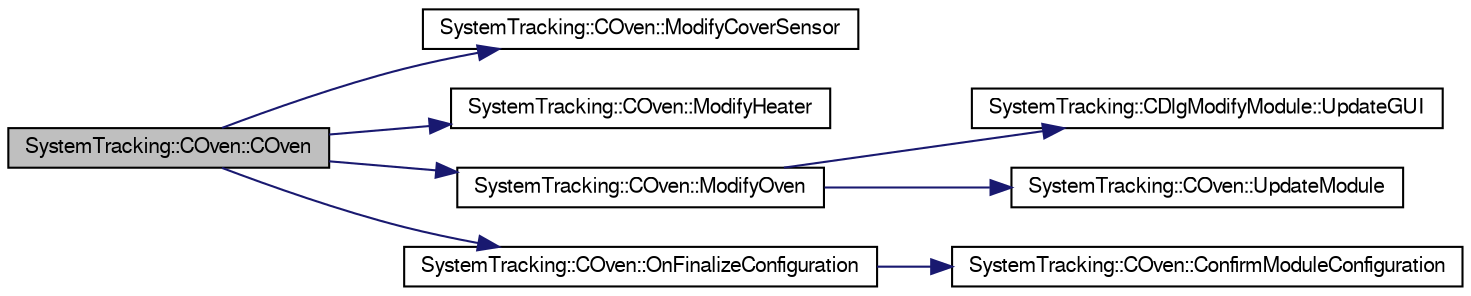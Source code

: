 digraph G
{
  edge [fontname="FreeSans",fontsize="10",labelfontname="FreeSans",labelfontsize="10"];
  node [fontname="FreeSans",fontsize="10",shape=record];
  rankdir="LR";
  Node1 [label="SystemTracking::COven::COven",height=0.2,width=0.4,color="black", fillcolor="grey75", style="filled" fontcolor="black"];
  Node1 -> Node2 [color="midnightblue",fontsize="10",style="solid",fontname="FreeSans"];
  Node2 [label="SystemTracking::COven::ModifyCoverSensor",height=0.2,width=0.4,color="black", fillcolor="white", style="filled",URL="$classSystemTracking_1_1COven.html#aa59639414072ff28e4243a219d2e68f9",tooltip="slot for modify Cover Sensor."];
  Node1 -> Node3 [color="midnightblue",fontsize="10",style="solid",fontname="FreeSans"];
  Node3 [label="SystemTracking::COven::ModifyHeater",height=0.2,width=0.4,color="black", fillcolor="white", style="filled",URL="$classSystemTracking_1_1COven.html#a9f64e09c54ce17f6024d000a69cf65e2",tooltip="slot for modify Heater."];
  Node1 -> Node4 [color="midnightblue",fontsize="10",style="solid",fontname="FreeSans"];
  Node4 [label="SystemTracking::COven::ModifyOven",height=0.2,width=0.4,color="black", fillcolor="white", style="filled",URL="$classSystemTracking_1_1COven.html#a21b2d2f965b518383334e1a3fca47ec8",tooltip="slot for modify Oven."];
  Node4 -> Node5 [color="midnightblue",fontsize="10",style="solid",fontname="FreeSans"];
  Node5 [label="SystemTracking::CDlgModifyModule::UpdateGUI",height=0.2,width=0.4,color="black", fillcolor="white", style="filled",URL="$classSystemTracking_1_1CDlgModifyModule.html#a1eeaeb07d2892f6dbb54da0fe6e4cc6b",tooltip="Slot for updating the GUI."];
  Node4 -> Node6 [color="midnightblue",fontsize="10",style="solid",fontname="FreeSans"];
  Node6 [label="SystemTracking::COven::UpdateModule",height=0.2,width=0.4,color="black", fillcolor="white", style="filled",URL="$classSystemTracking_1_1COven.html#ad118e2dd5e1c98dcc85d43b29a7e941a",tooltip="slot for update module."];
  Node1 -> Node7 [color="midnightblue",fontsize="10",style="solid",fontname="FreeSans"];
  Node7 [label="SystemTracking::COven::OnFinalizeConfiguration",height=0.2,width=0.4,color="black", fillcolor="white", style="filled",URL="$classSystemTracking_1_1COven.html#a005a414099029c091d4f66d3fa278c5f",tooltip="slot for finalize configuration."];
  Node7 -> Node8 [color="midnightblue",fontsize="10",style="solid",fontname="FreeSans"];
  Node8 [label="SystemTracking::COven::ConfirmModuleConfiguration",height=0.2,width=0.4,color="black", fillcolor="white", style="filled",URL="$classSystemTracking_1_1COven.html#a6bafbf2ed2a9960b95029269c23695fa",tooltip="slot for confirm module configuration."];
}
